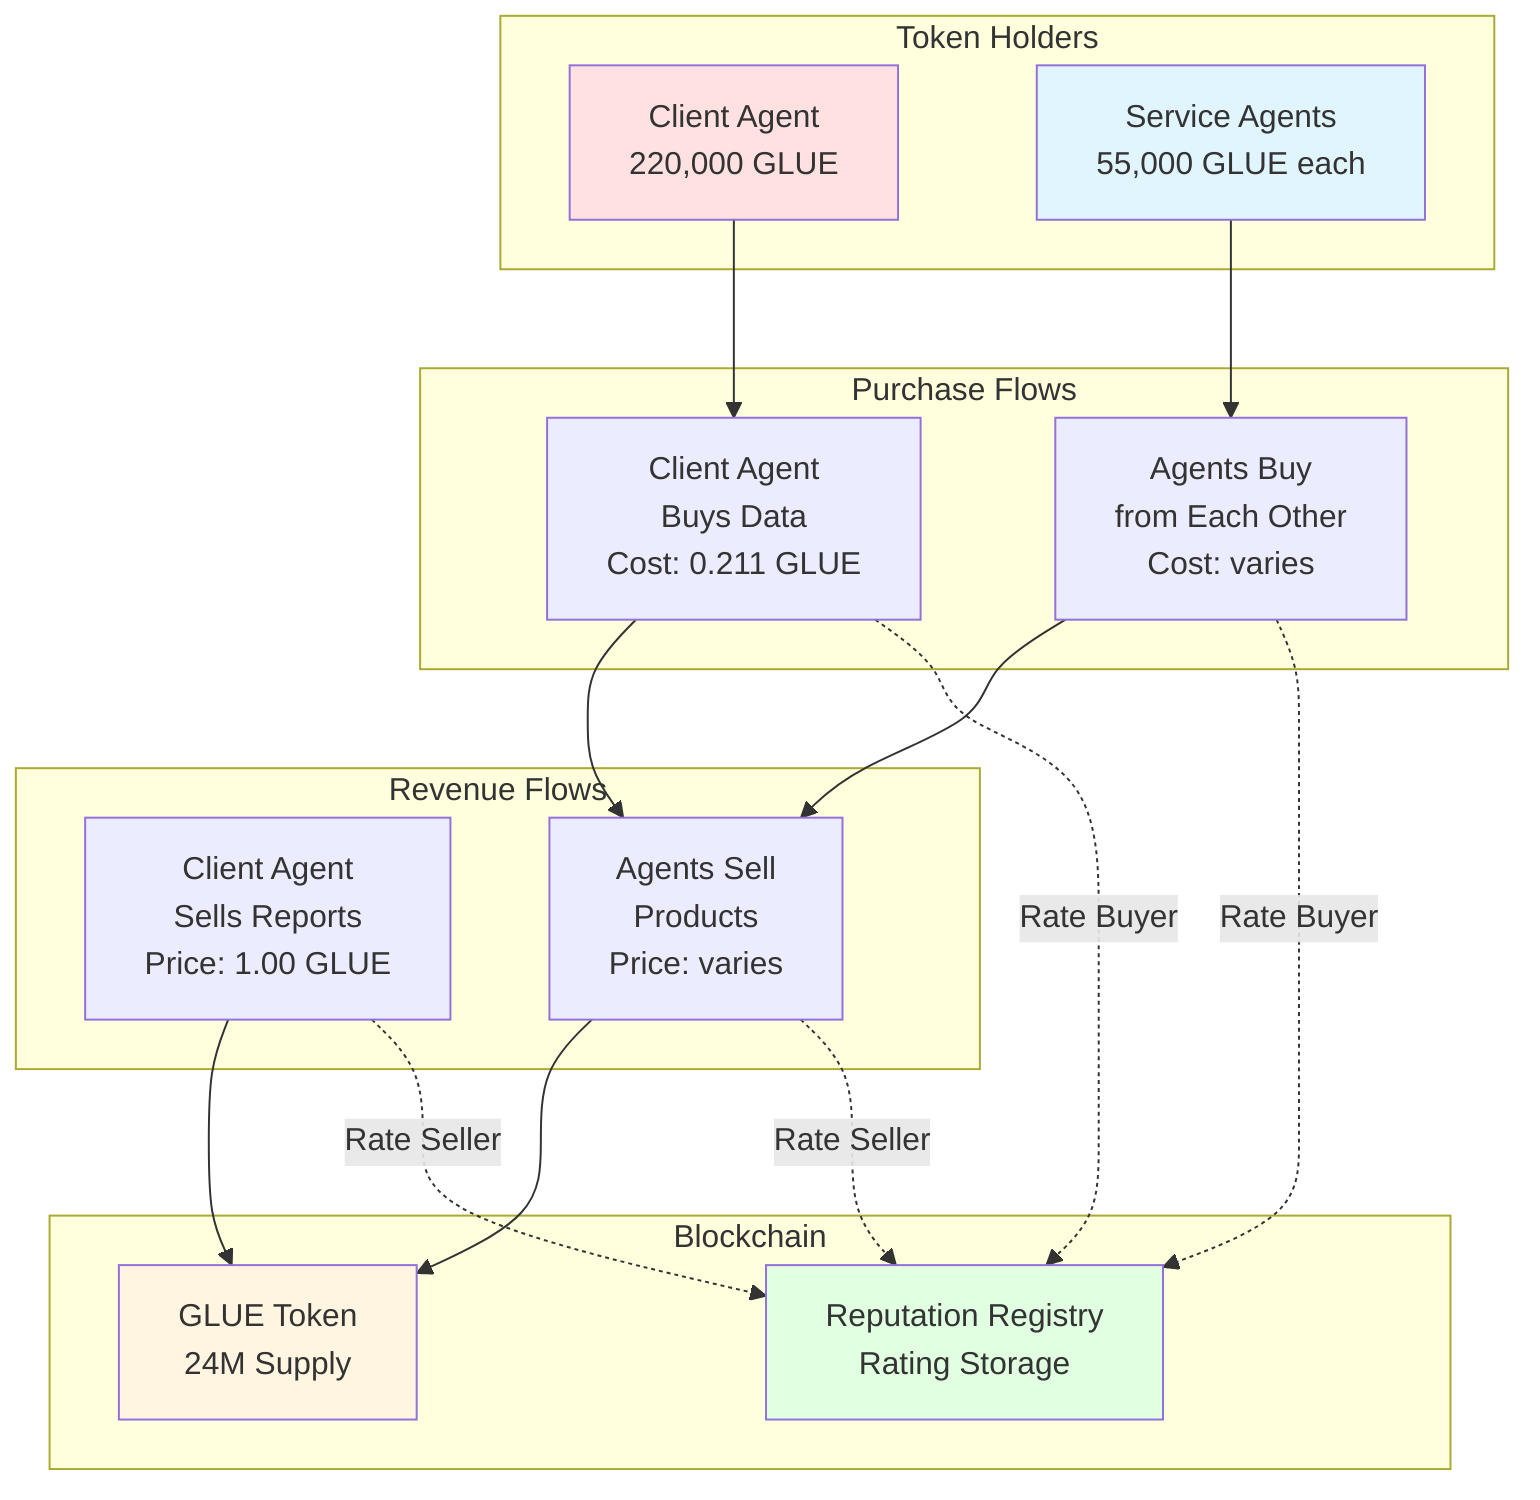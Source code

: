 graph TB
    subgraph "Token Holders"
        CLIENT_WALLET[Client Agent<br/>220,000 GLUE]
        AGENT_WALLETS[Service Agents<br/>55,000 GLUE each]
    end
    
    subgraph "Purchase Flows"
        CLIENT_BUYS[Client Agent<br/>Buys Data<br/>Cost: 0.211 GLUE]
        AGENT_BUYS[Agents Buy<br/>from Each Other<br/>Cost: varies]
    end
    
    subgraph "Revenue Flows"
        CLIENT_SELLS[Client Agent<br/>Sells Reports<br/>Price: 1.00 GLUE]
        AGENT_SELLS[Agents Sell<br/>Products<br/>Price: varies]
    end
    
    subgraph "Blockchain"
        GLUE_CONTRACT[GLUE Token<br/>24M Supply]
        REPUTATION[Reputation Registry<br/>Rating Storage]
    end
    
    CLIENT_WALLET --> CLIENT_BUYS
    AGENT_WALLETS --> AGENT_BUYS
    
    CLIENT_BUYS --> AGENT_SELLS
    AGENT_BUYS --> AGENT_SELLS
    
    CLIENT_SELLS --> GLUE_CONTRACT
    AGENT_SELLS --> GLUE_CONTRACT
    
    CLIENT_BUYS -.->|Rate Buyer| REPUTATION
    AGENT_BUYS -.->|Rate Buyer| REPUTATION
    CLIENT_SELLS -.->|Rate Seller| REPUTATION
    AGENT_SELLS -.->|Rate Seller| REPUTATION
    
    style CLIENT_WALLET fill:#ffe1e1
    style AGENT_WALLETS fill:#e1f5ff
    style GLUE_CONTRACT fill:#fff5e1
    style REPUTATION fill:#e1ffe1